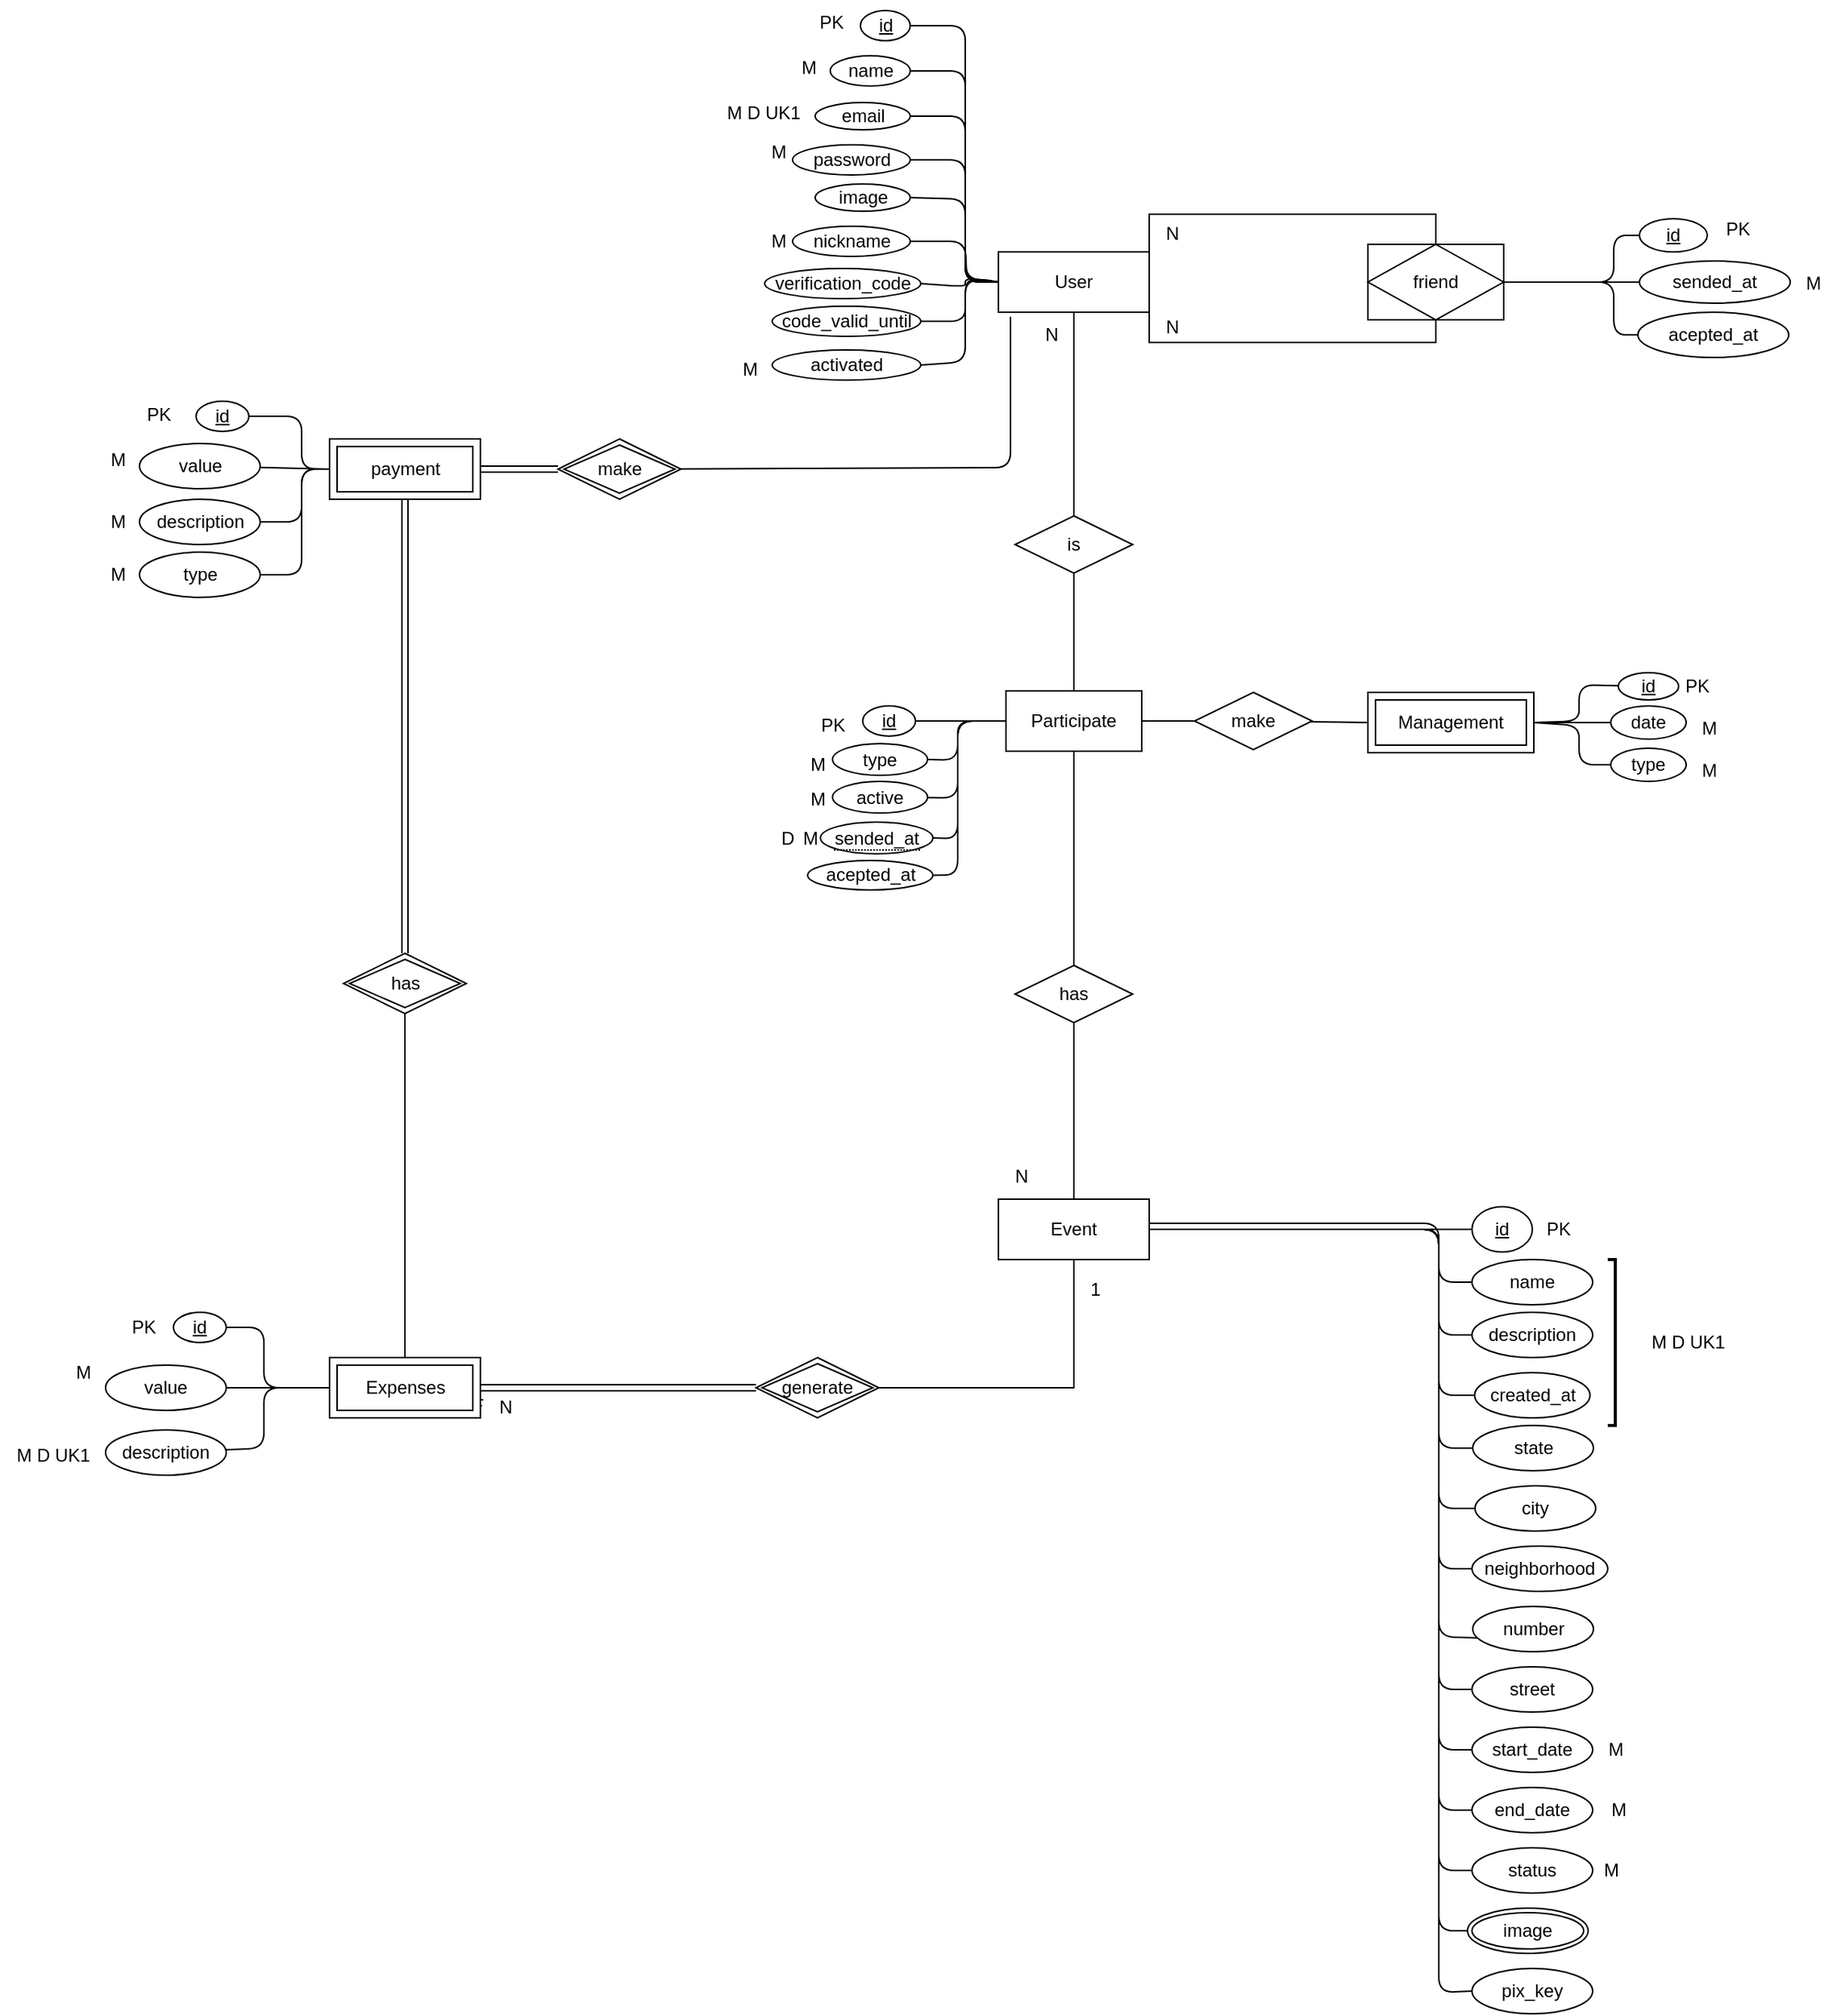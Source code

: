 <mxfile>
    <diagram name="Página-1" id="QmQAAPrOhU4GMJox6sLI">
        <mxGraphModel dx="2169" dy="623" grid="1" gridSize="10" guides="1" tooltips="1" connect="1" arrows="1" fold="1" page="1" pageScale="1" pageWidth="827" pageHeight="1169" math="0" shadow="0">
            <root>
                <mxCell id="0"/>
                <mxCell id="1" parent="0"/>
                <mxCell id="-sqe8g5yzWZDZ1aWcnI--1" style="edgeStyle=orthogonalEdgeStyle;rounded=0;orthogonalLoop=1;jettySize=auto;html=1;exitX=1;exitY=1;exitDx=0;exitDy=0;entryX=0.5;entryY=1;entryDx=0;entryDy=0;endArrow=none;endFill=0;" parent="1" source="-sqe8g5yzWZDZ1aWcnI--3" target="-sqe8g5yzWZDZ1aWcnI--15" edge="1">
                    <mxGeometry relative="1" as="geometry"/>
                </mxCell>
                <mxCell id="123" style="edgeStyle=none;html=1;entryX=0.5;entryY=0;entryDx=0;entryDy=0;endArrow=none;endFill=0;" parent="1" source="-sqe8g5yzWZDZ1aWcnI--3" target="122" edge="1">
                    <mxGeometry relative="1" as="geometry"/>
                </mxCell>
                <mxCell id="149" style="edgeStyle=none;html=1;entryX=1;entryY=0.5;entryDx=0;entryDy=0;endArrow=none;endFill=0;exitX=0;exitY=0.5;exitDx=0;exitDy=0;" parent="1" source="-sqe8g5yzWZDZ1aWcnI--3" target="-sqe8g5yzWZDZ1aWcnI--5" edge="1">
                    <mxGeometry relative="1" as="geometry">
                        <Array as="points">
                            <mxPoint x="250" y="257"/>
                            <mxPoint x="250" y="87"/>
                        </Array>
                    </mxGeometry>
                </mxCell>
                <mxCell id="152" style="edgeStyle=none;html=1;entryX=1;entryY=0.5;entryDx=0;entryDy=0;endArrow=none;endFill=0;exitX=0;exitY=0.5;exitDx=0;exitDy=0;" parent="1" source="-sqe8g5yzWZDZ1aWcnI--3" target="-sqe8g5yzWZDZ1aWcnI--8" edge="1">
                    <mxGeometry relative="1" as="geometry">
                        <Array as="points">
                            <mxPoint x="250" y="257"/>
                            <mxPoint x="250" y="147"/>
                        </Array>
                    </mxGeometry>
                </mxCell>
                <mxCell id="153" style="edgeStyle=none;html=1;entryX=1;entryY=0.5;entryDx=0;entryDy=0;endArrow=none;endFill=0;exitX=0;exitY=0.5;exitDx=0;exitDy=0;" parent="1" source="-sqe8g5yzWZDZ1aWcnI--3" target="-sqe8g5yzWZDZ1aWcnI--12" edge="1">
                    <mxGeometry relative="1" as="geometry">
                        <Array as="points">
                            <mxPoint x="250" y="257"/>
                            <mxPoint x="250" y="176"/>
                        </Array>
                    </mxGeometry>
                </mxCell>
                <mxCell id="154" style="edgeStyle=none;html=1;entryX=1;entryY=0.5;entryDx=0;entryDy=0;endArrow=none;endFill=0;exitX=0;exitY=0.5;exitDx=0;exitDy=0;" parent="1" source="-sqe8g5yzWZDZ1aWcnI--3" target="tt112cmXK7fdP1q24PZr-2" edge="1">
                    <mxGeometry relative="1" as="geometry">
                        <Array as="points">
                            <mxPoint x="250" y="256"/>
                            <mxPoint x="250" y="202"/>
                        </Array>
                    </mxGeometry>
                </mxCell>
                <mxCell id="157" style="edgeStyle=none;html=1;entryX=1;entryY=0.5;entryDx=0;entryDy=0;endArrow=none;endFill=0;exitX=0;exitY=0.5;exitDx=0;exitDy=0;" parent="1" source="-sqe8g5yzWZDZ1aWcnI--3" target="146" edge="1">
                    <mxGeometry relative="1" as="geometry">
                        <Array as="points">
                            <mxPoint x="250" y="254"/>
                            <mxPoint x="250" y="260"/>
                        </Array>
                    </mxGeometry>
                </mxCell>
                <mxCell id="158" style="edgeStyle=none;html=1;entryX=1;entryY=0.5;entryDx=0;entryDy=0;endArrow=none;endFill=0;exitX=0;exitY=0.5;exitDx=0;exitDy=0;" parent="1" source="-sqe8g5yzWZDZ1aWcnI--3" target="147" edge="1">
                    <mxGeometry relative="1" as="geometry">
                        <Array as="points">
                            <mxPoint x="261" y="255"/>
                            <mxPoint x="250" y="257"/>
                            <mxPoint x="250" y="283"/>
                        </Array>
                    </mxGeometry>
                </mxCell>
                <mxCell id="-sqe8g5yzWZDZ1aWcnI--3" value="User" style="whiteSpace=wrap;html=1;align=center;" parent="1" vertex="1">
                    <mxGeometry x="272" y="237" width="100" height="40" as="geometry"/>
                </mxCell>
                <mxCell id="-sqe8g5yzWZDZ1aWcnI--5" value="id" style="ellipse;whiteSpace=wrap;html=1;align=center;fontStyle=4;" parent="1" vertex="1">
                    <mxGeometry x="180.5" y="77" width="33" height="20" as="geometry"/>
                </mxCell>
                <mxCell id="151" style="edgeStyle=none;html=1;entryX=0;entryY=0.5;entryDx=0;entryDy=0;endArrow=none;endFill=0;" parent="1" source="-sqe8g5yzWZDZ1aWcnI--7" target="-sqe8g5yzWZDZ1aWcnI--3" edge="1">
                    <mxGeometry relative="1" as="geometry">
                        <Array as="points">
                            <mxPoint x="250" y="117"/>
                            <mxPoint x="250" y="257"/>
                        </Array>
                    </mxGeometry>
                </mxCell>
                <mxCell id="-sqe8g5yzWZDZ1aWcnI--7" value="name" style="ellipse;whiteSpace=wrap;html=1;align=center;" parent="1" vertex="1">
                    <mxGeometry x="160.5" y="107" width="53" height="20" as="geometry"/>
                </mxCell>
                <mxCell id="-sqe8g5yzWZDZ1aWcnI--8" value="email" style="ellipse;whiteSpace=wrap;html=1;align=center;" parent="1" vertex="1">
                    <mxGeometry x="150.5" y="138" width="63" height="18" as="geometry"/>
                </mxCell>
                <mxCell id="-sqe8g5yzWZDZ1aWcnI--12" value="password" style="ellipse;whiteSpace=wrap;html=1;align=center;" parent="1" vertex="1">
                    <mxGeometry x="135.5" y="166" width="78" height="20" as="geometry"/>
                </mxCell>
                <mxCell id="-sqe8g5yzWZDZ1aWcnI--14" style="edgeStyle=orthogonalEdgeStyle;rounded=0;orthogonalLoop=1;jettySize=auto;html=1;exitX=0.5;exitY=0;exitDx=0;exitDy=0;entryX=1;entryY=0;entryDx=0;entryDy=0;endArrow=none;endFill=0;" parent="1" source="-sqe8g5yzWZDZ1aWcnI--15" target="-sqe8g5yzWZDZ1aWcnI--3" edge="1">
                    <mxGeometry relative="1" as="geometry"/>
                </mxCell>
                <mxCell id="16" style="edgeStyle=none;html=1;entryX=0;entryY=0.5;entryDx=0;entryDy=0;endArrow=none;endFill=0;" parent="1" source="-sqe8g5yzWZDZ1aWcnI--15" target="-sqe8g5yzWZDZ1aWcnI--21" edge="1">
                    <mxGeometry relative="1" as="geometry">
                        <Array as="points">
                            <mxPoint x="680" y="257"/>
                            <mxPoint x="680" y="226"/>
                        </Array>
                    </mxGeometry>
                </mxCell>
                <mxCell id="-sqe8g5yzWZDZ1aWcnI--15" value="friend" style="shape=associativeEntity;whiteSpace=wrap;html=1;align=center;" parent="1" vertex="1">
                    <mxGeometry x="517" y="232" width="90" height="50" as="geometry"/>
                </mxCell>
                <mxCell id="-sqe8g5yzWZDZ1aWcnI--16" value="N" style="text;html=1;align=center;verticalAlign=middle;resizable=0;points=[];autosize=1;strokeColor=none;fillColor=none;" parent="1" vertex="1">
                    <mxGeometry x="372" y="272" width="30" height="30" as="geometry"/>
                </mxCell>
                <mxCell id="-sqe8g5yzWZDZ1aWcnI--17" value="N" style="text;html=1;align=center;verticalAlign=middle;resizable=0;points=[];autosize=1;strokeColor=none;fillColor=none;" parent="1" vertex="1">
                    <mxGeometry x="372" y="210" width="30" height="30" as="geometry"/>
                </mxCell>
                <mxCell id="18" style="edgeStyle=none;html=1;entryX=1;entryY=0.5;entryDx=0;entryDy=0;endArrow=none;endFill=0;" parent="1" source="-sqe8g5yzWZDZ1aWcnI--19" target="-sqe8g5yzWZDZ1aWcnI--15" edge="1">
                    <mxGeometry relative="1" as="geometry"/>
                </mxCell>
                <mxCell id="-sqe8g5yzWZDZ1aWcnI--19" value="sended_at" style="ellipse;whiteSpace=wrap;html=1;align=center;" parent="1" vertex="1">
                    <mxGeometry x="697" y="243" width="100" height="28" as="geometry"/>
                </mxCell>
                <mxCell id="-sqe8g5yzWZDZ1aWcnI--21" value="id" style="ellipse;whiteSpace=wrap;html=1;align=center;fontStyle=4;" parent="1" vertex="1">
                    <mxGeometry x="697" y="215" width="45" height="22" as="geometry"/>
                </mxCell>
                <mxCell id="-sqe8g5yzWZDZ1aWcnI--24" value="PK" style="text;html=1;align=center;verticalAlign=middle;resizable=0;points=[];autosize=1;strokeColor=none;fillColor=none;" parent="1" vertex="1">
                    <mxGeometry x="140.5" y="70" width="40" height="30" as="geometry"/>
                </mxCell>
                <mxCell id="-sqe8g5yzWZDZ1aWcnI--25" value="PK" style="text;html=1;align=center;verticalAlign=middle;resizable=0;points=[];autosize=1;strokeColor=none;fillColor=none;" parent="1" vertex="1">
                    <mxGeometry x="742" y="207" width="40" height="30" as="geometry"/>
                </mxCell>
                <mxCell id="-sqe8g5yzWZDZ1aWcnI--26" value="M" style="text;html=1;align=center;verticalAlign=middle;resizable=0;points=[];autosize=1;strokeColor=none;fillColor=none;" parent="1" vertex="1">
                    <mxGeometry x="130.5" y="100" width="30" height="30" as="geometry"/>
                </mxCell>
                <mxCell id="-sqe8g5yzWZDZ1aWcnI--27" value="M" style="text;html=1;align=center;verticalAlign=middle;resizable=0;points=[];autosize=1;strokeColor=none;fillColor=none;" parent="1" vertex="1">
                    <mxGeometry x="110.5" y="156" width="30" height="30" as="geometry"/>
                </mxCell>
                <mxCell id="-sqe8g5yzWZDZ1aWcnI--29" value="M" style="text;html=1;align=center;verticalAlign=middle;resizable=0;points=[];autosize=1;strokeColor=none;fillColor=none;" parent="1" vertex="1">
                    <mxGeometry x="797" y="243" width="30" height="30" as="geometry"/>
                </mxCell>
                <mxCell id="20" style="edgeStyle=none;html=1;entryX=1;entryY=0.5;entryDx=0;entryDy=0;endArrow=none;endFill=0;exitX=0;exitY=0.5;exitDx=0;exitDy=0;" parent="1" source="-sqe8g5yzWZDZ1aWcnI--32" target="-sqe8g5yzWZDZ1aWcnI--15" edge="1">
                    <mxGeometry relative="1" as="geometry">
                        <Array as="points">
                            <mxPoint x="680" y="292"/>
                            <mxPoint x="680" y="257"/>
                        </Array>
                    </mxGeometry>
                </mxCell>
                <mxCell id="-sqe8g5yzWZDZ1aWcnI--32" value="acepted_at" style="ellipse;whiteSpace=wrap;html=1;align=center;" parent="1" vertex="1">
                    <mxGeometry x="696" y="277" width="100" height="30" as="geometry"/>
                </mxCell>
                <mxCell id="tt112cmXK7fdP1q24PZr-34" style="edgeStyle=orthogonalEdgeStyle;rounded=0;orthogonalLoop=1;jettySize=auto;html=1;exitX=0.5;exitY=1;exitDx=0;exitDy=0;entryX=1;entryY=0.5;entryDx=0;entryDy=0;endArrow=none;endFill=0;" parent="1" source="-sqe8g5yzWZDZ1aWcnI--35" target="tt112cmXK7fdP1q24PZr-32" edge="1">
                    <mxGeometry relative="1" as="geometry"/>
                </mxCell>
                <mxCell id="25" style="edgeStyle=none;html=1;entryX=0;entryY=0.5;entryDx=0;entryDy=0;endArrow=none;endFill=0;exitX=1;exitY=0.5;exitDx=0;exitDy=0;" parent="1" target="-sqe8g5yzWZDZ1aWcnI--39" edge="1">
                    <mxGeometry relative="1" as="geometry">
                        <mxPoint x="333" y="885" as="sourcePoint"/>
                    </mxGeometry>
                </mxCell>
                <mxCell id="26" style="edgeStyle=none;html=1;entryX=0;entryY=0.5;entryDx=0;entryDy=0;endArrow=none;endFill=0;exitX=1;exitY=0.5;exitDx=0;exitDy=0;" parent="1" target="-sqe8g5yzWZDZ1aWcnI--40" edge="1">
                    <mxGeometry relative="1" as="geometry">
                        <Array as="points">
                            <mxPoint x="564" y="885"/>
                            <mxPoint x="564" y="920"/>
                        </Array>
                        <mxPoint x="333" y="885" as="sourcePoint"/>
                    </mxGeometry>
                </mxCell>
                <mxCell id="27" style="edgeStyle=none;html=1;entryX=0;entryY=0.5;entryDx=0;entryDy=0;endArrow=none;endFill=0;exitX=1;exitY=0.5;exitDx=0;exitDy=0;" parent="1" target="-sqe8g5yzWZDZ1aWcnI--41" edge="1">
                    <mxGeometry relative="1" as="geometry">
                        <Array as="points">
                            <mxPoint x="564" y="885"/>
                            <mxPoint x="564" y="955"/>
                        </Array>
                        <mxPoint x="333" y="885" as="sourcePoint"/>
                    </mxGeometry>
                </mxCell>
                <mxCell id="28" style="edgeStyle=none;html=1;entryX=0;entryY=0.5;entryDx=0;entryDy=0;endArrow=none;endFill=0;exitX=1;exitY=0.5;exitDx=0;exitDy=0;" parent="1" target="-sqe8g5yzWZDZ1aWcnI--42" edge="1">
                    <mxGeometry relative="1" as="geometry">
                        <Array as="points">
                            <mxPoint x="564" y="885"/>
                            <mxPoint x="564" y="990"/>
                            <mxPoint x="564" y="1350"/>
                        </Array>
                        <mxPoint x="333" y="885" as="sourcePoint"/>
                    </mxGeometry>
                </mxCell>
                <mxCell id="29" style="edgeStyle=none;html=1;entryX=0;entryY=0.5;entryDx=0;entryDy=0;endArrow=none;endFill=0;exitX=1;exitY=0.5;exitDx=0;exitDy=0;" parent="1" target="-sqe8g5yzWZDZ1aWcnI--53" edge="1">
                    <mxGeometry relative="1" as="geometry">
                        <Array as="points">
                            <mxPoint x="564" y="885"/>
                            <mxPoint x="564" y="1030"/>
                        </Array>
                        <mxPoint x="333" y="885" as="sourcePoint"/>
                    </mxGeometry>
                </mxCell>
                <mxCell id="30" style="edgeStyle=none;html=1;entryX=0;entryY=0.5;entryDx=0;entryDy=0;endArrow=none;endFill=0;exitX=1;exitY=0.5;exitDx=0;exitDy=0;" parent="1" target="-sqe8g5yzWZDZ1aWcnI--46" edge="1">
                    <mxGeometry relative="1" as="geometry">
                        <Array as="points">
                            <mxPoint x="564" y="885"/>
                            <mxPoint x="564" y="1070"/>
                        </Array>
                        <mxPoint x="333" y="885" as="sourcePoint"/>
                    </mxGeometry>
                </mxCell>
                <mxCell id="31" style="edgeStyle=none;html=1;entryX=0;entryY=0.5;entryDx=0;entryDy=0;endArrow=none;endFill=0;exitX=1;exitY=0.5;exitDx=0;exitDy=0;" parent="1" target="-sqe8g5yzWZDZ1aWcnI--48" edge="1">
                    <mxGeometry relative="1" as="geometry">
                        <Array as="points">
                            <mxPoint x="564" y="885"/>
                            <mxPoint x="564" y="1110"/>
                        </Array>
                        <mxPoint x="333" y="885" as="sourcePoint"/>
                    </mxGeometry>
                </mxCell>
                <mxCell id="32" style="edgeStyle=none;html=1;entryX=0.046;entryY=0.694;entryDx=0;entryDy=0;entryPerimeter=0;endArrow=none;endFill=0;exitX=1;exitY=0.5;exitDx=0;exitDy=0;" parent="1" target="-sqe8g5yzWZDZ1aWcnI--50" edge="1">
                    <mxGeometry relative="1" as="geometry">
                        <Array as="points">
                            <mxPoint x="564" y="885"/>
                            <mxPoint x="564" y="1155"/>
                        </Array>
                        <mxPoint x="333" y="885" as="sourcePoint"/>
                    </mxGeometry>
                </mxCell>
                <mxCell id="33" style="edgeStyle=none;html=1;entryX=0;entryY=0.5;entryDx=0;entryDy=0;endArrow=none;endFill=0;" parent="1" target="-sqe8g5yzWZDZ1aWcnI--52" edge="1">
                    <mxGeometry relative="1" as="geometry">
                        <Array as="points">
                            <mxPoint x="564" y="885"/>
                            <mxPoint x="564" y="1190"/>
                        </Array>
                        <mxPoint x="380" y="885" as="sourcePoint"/>
                    </mxGeometry>
                </mxCell>
                <mxCell id="34" style="edgeStyle=none;html=1;entryX=0;entryY=0.5;entryDx=0;entryDy=0;endArrow=none;endFill=0;exitX=1;exitY=0.5;exitDx=0;exitDy=0;" parent="1" target="-sqe8g5yzWZDZ1aWcnI--54" edge="1" source="-sqe8g5yzWZDZ1aWcnI--35">
                    <mxGeometry relative="1" as="geometry">
                        <Array as="points">
                            <mxPoint x="564" y="885"/>
                            <mxPoint x="564" y="1230"/>
                        </Array>
                        <mxPoint x="370" y="890" as="sourcePoint"/>
                    </mxGeometry>
                </mxCell>
                <mxCell id="35" style="edgeStyle=none;html=1;entryX=0;entryY=0.5;entryDx=0;entryDy=0;endArrow=none;endFill=0;" parent="1" target="-sqe8g5yzWZDZ1aWcnI--55" edge="1">
                    <mxGeometry relative="1" as="geometry">
                        <Array as="points">
                            <mxPoint x="564" y="885"/>
                            <mxPoint x="564" y="1270"/>
                        </Array>
                        <mxPoint x="370" y="885" as="sourcePoint"/>
                    </mxGeometry>
                </mxCell>
                <mxCell id="36" style="edgeStyle=none;html=1;entryX=0;entryY=0.5;entryDx=0;entryDy=0;endArrow=none;endFill=0;" parent="1" target="tt112cmXK7fdP1q24PZr-8" edge="1">
                    <mxGeometry relative="1" as="geometry">
                        <Array as="points">
                            <mxPoint x="564" y="885"/>
                            <mxPoint x="564" y="1310"/>
                        </Array>
                        <mxPoint x="370" y="885" as="sourcePoint"/>
                    </mxGeometry>
                </mxCell>
                <mxCell id="38" style="edgeStyle=none;html=1;entryX=0;entryY=0.5;entryDx=0;entryDy=0;endArrow=none;endFill=0;exitX=1;exitY=0.5;exitDx=0;exitDy=0;" parent="1" source="-sqe8g5yzWZDZ1aWcnI--35" target="tt112cmXK7fdP1q24PZr-15" edge="1">
                    <mxGeometry relative="1" as="geometry">
                        <Array as="points">
                            <mxPoint x="564" y="885"/>
                            <mxPoint x="564" y="995"/>
                        </Array>
                        <mxPoint x="333" y="885" as="sourcePoint"/>
                    </mxGeometry>
                </mxCell>
                <mxCell id="129" style="edgeStyle=none;html=1;entryX=0.5;entryY=1;entryDx=0;entryDy=0;endArrow=none;endFill=0;" parent="1" source="-sqe8g5yzWZDZ1aWcnI--35" target="128" edge="1">
                    <mxGeometry relative="1" as="geometry"/>
                </mxCell>
                <mxCell id="-sqe8g5yzWZDZ1aWcnI--35" value="Event" style="whiteSpace=wrap;html=1;align=center;" parent="1" vertex="1">
                    <mxGeometry x="272" y="865" width="100" height="40" as="geometry"/>
                </mxCell>
                <mxCell id="-sqe8g5yzWZDZ1aWcnI--39" value="&lt;u&gt;id&lt;/u&gt;" style="ellipse;whiteSpace=wrap;html=1;align=center;" parent="1" vertex="1">
                    <mxGeometry x="586" y="870" width="40" height="30" as="geometry"/>
                </mxCell>
                <mxCell id="-sqe8g5yzWZDZ1aWcnI--40" value="name" style="ellipse;whiteSpace=wrap;html=1;align=center;fontStyle=0" parent="1" vertex="1">
                    <mxGeometry x="586" y="905" width="80" height="30" as="geometry"/>
                </mxCell>
                <mxCell id="-sqe8g5yzWZDZ1aWcnI--41" value="description" style="ellipse;whiteSpace=wrap;html=1;align=center;" parent="1" vertex="1">
                    <mxGeometry x="586" y="940" width="80" height="30" as="geometry"/>
                </mxCell>
                <mxCell id="-sqe8g5yzWZDZ1aWcnI--42" value="image" style="ellipse;shape=doubleEllipse;margin=3;whiteSpace=wrap;html=1;align=center;" parent="1" vertex="1">
                    <mxGeometry x="583" y="1335" width="80" height="30" as="geometry"/>
                </mxCell>
                <mxCell id="-sqe8g5yzWZDZ1aWcnI--46" value="city" style="ellipse;whiteSpace=wrap;html=1;align=center;" parent="1" vertex="1">
                    <mxGeometry x="588" y="1055" width="80" height="30" as="geometry"/>
                </mxCell>
                <mxCell id="-sqe8g5yzWZDZ1aWcnI--48" value="neighborhood" style="ellipse;whiteSpace=wrap;html=1;align=center;" parent="1" vertex="1">
                    <mxGeometry x="586" y="1095" width="90" height="30" as="geometry"/>
                </mxCell>
                <mxCell id="-sqe8g5yzWZDZ1aWcnI--50" value="number" style="ellipse;whiteSpace=wrap;html=1;align=center;" parent="1" vertex="1">
                    <mxGeometry x="586.5" y="1135" width="80" height="30" as="geometry"/>
                </mxCell>
                <mxCell id="-sqe8g5yzWZDZ1aWcnI--52" value="street" style="ellipse;whiteSpace=wrap;html=1;align=center;" parent="1" vertex="1">
                    <mxGeometry x="586" y="1175" width="80" height="30" as="geometry"/>
                </mxCell>
                <mxCell id="-sqe8g5yzWZDZ1aWcnI--53" value="state" style="ellipse;whiteSpace=wrap;html=1;align=center;" parent="1" vertex="1">
                    <mxGeometry x="586.5" y="1015" width="80" height="30" as="geometry"/>
                </mxCell>
                <mxCell id="-sqe8g5yzWZDZ1aWcnI--54" value="start_date" style="ellipse;whiteSpace=wrap;html=1;align=center;" parent="1" vertex="1">
                    <mxGeometry x="586" y="1215" width="80" height="30" as="geometry"/>
                </mxCell>
                <mxCell id="-sqe8g5yzWZDZ1aWcnI--55" value="end_date" style="ellipse;whiteSpace=wrap;html=1;align=center;" parent="1" vertex="1">
                    <mxGeometry x="586" y="1255" width="80" height="30" as="geometry"/>
                </mxCell>
                <mxCell id="-sqe8g5yzWZDZ1aWcnI--56" value="PK" style="text;html=1;align=center;verticalAlign=middle;resizable=0;points=[];autosize=1;strokeColor=none;fillColor=none;" parent="1" vertex="1">
                    <mxGeometry x="623" y="870" width="40" height="30" as="geometry"/>
                </mxCell>
                <mxCell id="-sqe8g5yzWZDZ1aWcnI--58" value="M" style="text;html=1;align=center;verticalAlign=middle;resizable=0;points=[];autosize=1;strokeColor=none;fillColor=none;" parent="1" vertex="1">
                    <mxGeometry x="668" y="1255" width="30" height="30" as="geometry"/>
                </mxCell>
                <mxCell id="-sqe8g5yzWZDZ1aWcnI--114" value="Management" style="shape=ext;margin=3;double=1;whiteSpace=wrap;html=1;align=center;" parent="1" vertex="1">
                    <mxGeometry x="517" y="529" width="110" height="40" as="geometry"/>
                </mxCell>
                <mxCell id="126" style="edgeStyle=none;html=1;entryX=0;entryY=0.5;entryDx=0;entryDy=0;endArrow=none;endFill=0;" parent="1" source="-sqe8g5yzWZDZ1aWcnI--116" target="125" edge="1">
                    <mxGeometry relative="1" as="geometry"/>
                </mxCell>
                <mxCell id="-sqe8g5yzWZDZ1aWcnI--116" value="Participate" style="whiteSpace=wrap;html=1;align=center;" parent="1" vertex="1">
                    <mxGeometry x="277" y="528" width="90" height="40" as="geometry"/>
                </mxCell>
                <mxCell id="-sqe8g5yzWZDZ1aWcnI--119" value="N" style="text;html=1;align=center;verticalAlign=middle;resizable=0;points=[];autosize=1;strokeColor=none;fillColor=none;" parent="1" vertex="1">
                    <mxGeometry x="291.5" y="277" width="30" height="30" as="geometry"/>
                </mxCell>
                <mxCell id="5" style="edgeStyle=none;html=1;entryX=1;entryY=0.5;entryDx=0;entryDy=0;endArrow=none;endFill=0;" parent="1" source="-sqe8g5yzWZDZ1aWcnI--121" target="-sqe8g5yzWZDZ1aWcnI--114" edge="1">
                    <mxGeometry relative="1" as="geometry">
                        <Array as="points">
                            <mxPoint x="657" y="524"/>
                            <mxPoint x="657" y="548"/>
                        </Array>
                        <mxPoint x="616" y="548" as="targetPoint"/>
                    </mxGeometry>
                </mxCell>
                <mxCell id="-sqe8g5yzWZDZ1aWcnI--121" value="id" style="ellipse;whiteSpace=wrap;html=1;align=center;fontStyle=4;" parent="1" vertex="1">
                    <mxGeometry x="683" y="516" width="40" height="18" as="geometry"/>
                </mxCell>
                <mxCell id="21" style="edgeStyle=none;html=1;entryX=0;entryY=0.5;entryDx=0;entryDy=0;endArrow=none;endFill=0;" parent="1" source="-sqe8g5yzWZDZ1aWcnI--123" target="-sqe8g5yzWZDZ1aWcnI--116" edge="1">
                    <mxGeometry relative="1" as="geometry"/>
                </mxCell>
                <mxCell id="4" style="edgeStyle=none;html=1;endArrow=none;endFill=0;entryX=1;entryY=0.5;entryDx=0;entryDy=0;" parent="1" source="-sqe8g5yzWZDZ1aWcnI--125" target="-sqe8g5yzWZDZ1aWcnI--114" edge="1">
                    <mxGeometry relative="1" as="geometry">
                        <mxPoint x="657" y="504" as="targetPoint"/>
                    </mxGeometry>
                </mxCell>
                <mxCell id="-sqe8g5yzWZDZ1aWcnI--125" value="date" style="ellipse;whiteSpace=wrap;html=1;align=center;" parent="1" vertex="1">
                    <mxGeometry x="678" y="538" width="50" height="22" as="geometry"/>
                </mxCell>
                <mxCell id="-sqe8g5yzWZDZ1aWcnI--128" value="PK" style="text;html=1;align=center;verticalAlign=middle;resizable=0;points=[];autosize=1;strokeColor=none;fillColor=none;" parent="1" vertex="1">
                    <mxGeometry x="715" y="510" width="40" height="30" as="geometry"/>
                </mxCell>
                <mxCell id="-sqe8g5yzWZDZ1aWcnI--129" value="PK" style="text;html=1;align=center;verticalAlign=middle;resizable=0;points=[];autosize=1;strokeColor=none;fillColor=none;" parent="1" vertex="1">
                    <mxGeometry x="142" y="536" width="40" height="30" as="geometry"/>
                </mxCell>
                <mxCell id="-sqe8g5yzWZDZ1aWcnI--131" value="M" style="text;html=1;align=center;verticalAlign=middle;resizable=0;points=[];autosize=1;strokeColor=none;fillColor=none;" parent="1" vertex="1">
                    <mxGeometry x="728" y="538" width="30" height="30" as="geometry"/>
                </mxCell>
                <mxCell id="-sqe8g5yzWZDZ1aWcnI--138" value="N" style="text;html=1;align=center;verticalAlign=middle;resizable=0;points=[];autosize=1;strokeColor=none;fillColor=none;" parent="1" vertex="1">
                    <mxGeometry x="272" y="835" width="30" height="30" as="geometry"/>
                </mxCell>
                <mxCell id="tt112cmXK7fdP1q24PZr-1" value="M" style="text;html=1;align=center;verticalAlign=middle;resizable=0;points=[];autosize=1;strokeColor=none;fillColor=none;" parent="1" vertex="1">
                    <mxGeometry x="666" y="1215" width="30" height="30" as="geometry"/>
                </mxCell>
                <mxCell id="tt112cmXK7fdP1q24PZr-2" value="image" style="ellipse;whiteSpace=wrap;html=1;align=center;" parent="1" vertex="1">
                    <mxGeometry x="150.5" y="192" width="63" height="18" as="geometry"/>
                </mxCell>
                <mxCell id="155" style="edgeStyle=none;html=1;entryX=0;entryY=0.5;entryDx=0;entryDy=0;endArrow=none;endFill=0;exitX=1;exitY=0.5;exitDx=0;exitDy=0;" parent="1" source="tt112cmXK7fdP1q24PZr-4" target="-sqe8g5yzWZDZ1aWcnI--3" edge="1">
                    <mxGeometry relative="1" as="geometry">
                        <Array as="points">
                            <mxPoint x="250" y="230"/>
                            <mxPoint x="251" y="255"/>
                        </Array>
                    </mxGeometry>
                </mxCell>
                <mxCell id="tt112cmXK7fdP1q24PZr-4" value="nickname" style="ellipse;whiteSpace=wrap;html=1;align=center;" parent="1" vertex="1">
                    <mxGeometry x="135.5" y="220" width="78" height="20" as="geometry"/>
                </mxCell>
                <mxCell id="tt112cmXK7fdP1q24PZr-6" value="M" style="text;html=1;align=center;verticalAlign=middle;resizable=0;points=[];autosize=1;strokeColor=none;fillColor=none;" parent="1" vertex="1">
                    <mxGeometry x="110.5" y="215" width="30" height="30" as="geometry"/>
                </mxCell>
                <mxCell id="tt112cmXK7fdP1q24PZr-8" value="status" style="ellipse;whiteSpace=wrap;html=1;align=center;" parent="1" vertex="1">
                    <mxGeometry x="586" y="1295" width="80" height="30" as="geometry"/>
                </mxCell>
                <mxCell id="tt112cmXK7fdP1q24PZr-10" value="M" style="text;html=1;align=center;verticalAlign=middle;resizable=0;points=[];autosize=1;strokeColor=none;fillColor=none;" parent="1" vertex="1">
                    <mxGeometry x="663" y="1295" width="30" height="30" as="geometry"/>
                </mxCell>
                <mxCell id="tt112cmXK7fdP1q24PZr-11" value="" style="strokeWidth=2;html=1;shape=mxgraph.flowchart.annotation_1;align=left;pointerEvents=1;rotation=-180;" parent="1" vertex="1">
                    <mxGeometry x="676" y="905" width="5" height="110" as="geometry"/>
                </mxCell>
                <mxCell id="tt112cmXK7fdP1q24PZr-12" value="M D UK1" style="text;html=1;align=center;verticalAlign=middle;resizable=0;points=[];autosize=1;strokeColor=none;fillColor=none;" parent="1" vertex="1">
                    <mxGeometry x="694" y="945" width="70" height="30" as="geometry"/>
                </mxCell>
                <mxCell id="tt112cmXK7fdP1q24PZr-15" value="created_at" style="ellipse;whiteSpace=wrap;html=1;align=center;" parent="1" vertex="1">
                    <mxGeometry x="587.75" y="980" width="76.5" height="30" as="geometry"/>
                </mxCell>
                <mxCell id="tt112cmXK7fdP1q24PZr-18" value="M D UK1" style="text;html=1;align=center;verticalAlign=middle;resizable=0;points=[];autosize=1;strokeColor=none;fillColor=none;" parent="1" vertex="1">
                    <mxGeometry x="80.5" y="130" width="70" height="30" as="geometry"/>
                </mxCell>
                <mxCell id="tt112cmXK7fdP1q24PZr-35" style="edgeStyle=orthogonalEdgeStyle;rounded=0;orthogonalLoop=1;jettySize=auto;html=1;exitX=0;exitY=0.5;exitDx=0;exitDy=0;entryX=1;entryY=0.5;entryDx=0;entryDy=0;endArrow=none;endFill=0;shape=link;" parent="1" source="tt112cmXK7fdP1q24PZr-32" target="tt112cmXK7fdP1q24PZr-33" edge="1">
                    <mxGeometry relative="1" as="geometry"/>
                </mxCell>
                <mxCell id="tt112cmXK7fdP1q24PZr-32" value="generate" style="shape=rhombus;double=1;perimeter=rhombusPerimeter;whiteSpace=wrap;html=1;align=center;" parent="1" vertex="1">
                    <mxGeometry x="111.25" y="970" width="81.5" height="40" as="geometry"/>
                </mxCell>
                <mxCell id="tt112cmXK7fdP1q24PZr-33" value="Expenses" style="shape=ext;margin=3;double=1;whiteSpace=wrap;html=1;align=center;" parent="1" vertex="1">
                    <mxGeometry x="-171.5" y="970" width="100" height="40" as="geometry"/>
                </mxCell>
                <mxCell id="69" value="" style="edgeStyle=none;shape=link;html=1;" parent="1" source="tt112cmXK7fdP1q24PZr-36" target="tt112cmXK7fdP1q24PZr-33" edge="1">
                    <mxGeometry relative="1" as="geometry"/>
                </mxCell>
                <mxCell id="tt112cmXK7fdP1q24PZr-36" value="N" style="text;html=1;align=center;verticalAlign=middle;resizable=0;points=[];autosize=1;strokeColor=none;fillColor=none;" parent="1" vertex="1">
                    <mxGeometry x="-70" y="988" width="30" height="30" as="geometry"/>
                </mxCell>
                <mxCell id="tt112cmXK7fdP1q24PZr-37" value="1" style="text;html=1;align=center;verticalAlign=middle;resizable=0;points=[];autosize=1;strokeColor=none;fillColor=none;" parent="1" vertex="1">
                    <mxGeometry x="321" y="910" width="30" height="30" as="geometry"/>
                </mxCell>
                <mxCell id="22" style="edgeStyle=none;html=1;entryX=0;entryY=0.5;entryDx=0;entryDy=0;endArrow=none;endFill=0;" parent="1" source="tt112cmXK7fdP1q24PZr-38" target="tt112cmXK7fdP1q24PZr-33" edge="1">
                    <mxGeometry relative="1" as="geometry">
                        <Array as="points">
                            <mxPoint x="-215" y="950"/>
                            <mxPoint x="-215" y="990"/>
                        </Array>
                    </mxGeometry>
                </mxCell>
                <mxCell id="tt112cmXK7fdP1q24PZr-38" value="id" style="ellipse;whiteSpace=wrap;html=1;align=center;fontStyle=4;" parent="1" vertex="1">
                    <mxGeometry x="-275" y="940" width="35" height="20" as="geometry"/>
                </mxCell>
                <mxCell id="23" style="edgeStyle=none;html=1;entryX=0;entryY=0.5;entryDx=0;entryDy=0;endArrow=none;endFill=0;" parent="1" source="tt112cmXK7fdP1q24PZr-40" target="tt112cmXK7fdP1q24PZr-33" edge="1">
                    <mxGeometry relative="1" as="geometry"/>
                </mxCell>
                <mxCell id="tt112cmXK7fdP1q24PZr-40" value="value" style="ellipse;whiteSpace=wrap;html=1;align=center;fontStyle=0" parent="1" vertex="1">
                    <mxGeometry x="-320" y="975" width="80" height="30" as="geometry"/>
                </mxCell>
                <mxCell id="24" style="edgeStyle=none;html=1;entryX=0;entryY=0.5;entryDx=0;entryDy=0;endArrow=none;endFill=0;" parent="1" source="tt112cmXK7fdP1q24PZr-41" target="tt112cmXK7fdP1q24PZr-33" edge="1">
                    <mxGeometry relative="1" as="geometry">
                        <Array as="points">
                            <mxPoint x="-215" y="1030"/>
                            <mxPoint x="-215" y="990"/>
                        </Array>
                    </mxGeometry>
                </mxCell>
                <mxCell id="tt112cmXK7fdP1q24PZr-41" value="description" style="ellipse;whiteSpace=wrap;html=1;align=center;fontStyle=0" parent="1" vertex="1">
                    <mxGeometry x="-320" y="1018" width="80" height="30" as="geometry"/>
                </mxCell>
                <mxCell id="tt112cmXK7fdP1q24PZr-42" value="M" style="text;html=1;align=center;verticalAlign=middle;resizable=0;points=[];autosize=1;strokeColor=none;fillColor=none;" parent="1" vertex="1">
                    <mxGeometry x="-350" y="965" width="30" height="30" as="geometry"/>
                </mxCell>
                <mxCell id="tt112cmXK7fdP1q24PZr-45" value="M D UK1" style="text;html=1;align=center;verticalAlign=middle;resizable=0;points=[];autosize=1;strokeColor=none;fillColor=none;" parent="1" vertex="1">
                    <mxGeometry x="-390" y="1020" width="70" height="30" as="geometry"/>
                </mxCell>
                <mxCell id="tt112cmXK7fdP1q24PZr-46" value="PK" style="text;html=1;align=center;verticalAlign=middle;resizable=0;points=[];autosize=1;strokeColor=none;fillColor=none;" parent="1" vertex="1">
                    <mxGeometry x="-315" y="935" width="40" height="30" as="geometry"/>
                </mxCell>
                <mxCell id="3" style="edgeStyle=none;html=1;endArrow=none;endFill=0;entryX=1;entryY=0.5;entryDx=0;entryDy=0;" parent="1" source="2" target="-sqe8g5yzWZDZ1aWcnI--114" edge="1">
                    <mxGeometry relative="1" as="geometry">
                        <Array as="points">
                            <mxPoint x="657" y="577"/>
                            <mxPoint x="657" y="551"/>
                        </Array>
                        <mxPoint x="667" y="548" as="targetPoint"/>
                    </mxGeometry>
                </mxCell>
                <mxCell id="2" value="type" style="ellipse;whiteSpace=wrap;html=1;align=center;" parent="1" vertex="1">
                    <mxGeometry x="678" y="566" width="50" height="22" as="geometry"/>
                </mxCell>
                <mxCell id="6" value="M" style="text;html=1;align=center;verticalAlign=middle;resizable=0;points=[];autosize=1;strokeColor=none;fillColor=none;" parent="1" vertex="1">
                    <mxGeometry x="728" y="566" width="30" height="30" as="geometry"/>
                </mxCell>
                <mxCell id="41" style="edgeStyle=none;html=1;entryX=0.5;entryY=0;entryDx=0;entryDy=0;endArrow=none;endFill=0;" parent="1" source="40" target="tt112cmXK7fdP1q24PZr-33" edge="1">
                    <mxGeometry relative="1" as="geometry">
                        <mxPoint x="-112.25" y="960" as="targetPoint"/>
                    </mxGeometry>
                </mxCell>
                <mxCell id="40" value="has" style="shape=rhombus;double=1;perimeter=rhombusPerimeter;whiteSpace=wrap;html=1;align=center;" parent="1" vertex="1">
                    <mxGeometry x="-162.25" y="702" width="81.5" height="40" as="geometry"/>
                </mxCell>
                <mxCell id="43" style="edgeStyle=none;html=1;entryX=0.5;entryY=0;entryDx=0;entryDy=0;endArrow=none;endFill=0;exitX=0.5;exitY=1;exitDx=0;exitDy=0;shape=link;" parent="1" source="49" target="40" edge="1">
                    <mxGeometry relative="1" as="geometry">
                        <mxPoint x="-120" y="560" as="sourcePoint"/>
                    </mxGeometry>
                </mxCell>
                <mxCell id="66" style="edgeStyle=none;html=1;endArrow=none;endFill=0;" parent="1" source="45" edge="1">
                    <mxGeometry relative="1" as="geometry">
                        <mxPoint x="280" y="280" as="targetPoint"/>
                        <Array as="points">
                            <mxPoint x="280" y="380"/>
                        </Array>
                    </mxGeometry>
                </mxCell>
                <mxCell id="45" value="make" style="shape=rhombus;double=1;perimeter=rhombusPerimeter;whiteSpace=wrap;html=1;align=center;" parent="1" vertex="1">
                    <mxGeometry x="-20" y="361" width="81.5" height="40" as="geometry"/>
                </mxCell>
                <mxCell id="54" style="edgeStyle=none;html=1;entryX=0;entryY=0.5;entryDx=0;entryDy=0;endArrow=none;endFill=0;" parent="1" source="48" target="49" edge="1">
                    <mxGeometry relative="1" as="geometry">
                        <Array as="points">
                            <mxPoint x="-190" y="346"/>
                            <mxPoint x="-190" y="381"/>
                        </Array>
                    </mxGeometry>
                </mxCell>
                <mxCell id="48" value="id" style="ellipse;whiteSpace=wrap;html=1;align=center;fontStyle=4;" parent="1" vertex="1">
                    <mxGeometry x="-260" y="336" width="35" height="20" as="geometry"/>
                </mxCell>
                <mxCell id="50" style="edgeStyle=none;html=1;endArrow=none;endFill=0;shape=link;" parent="1" source="49" target="45" edge="1">
                    <mxGeometry relative="1" as="geometry"/>
                </mxCell>
                <mxCell id="49" value="payment" style="shape=ext;margin=3;double=1;whiteSpace=wrap;html=1;align=center;" parent="1" vertex="1">
                    <mxGeometry x="-171.5" y="361" width="100" height="40" as="geometry"/>
                </mxCell>
                <mxCell id="55" value="PK" style="text;html=1;align=center;verticalAlign=middle;resizable=0;points=[];autosize=1;strokeColor=none;fillColor=none;" parent="1" vertex="1">
                    <mxGeometry x="-305" y="330" width="40" height="30" as="geometry"/>
                </mxCell>
                <mxCell id="57" style="edgeStyle=none;html=1;entryX=0;entryY=0.5;entryDx=0;entryDy=0;endArrow=none;endFill=0;" parent="1" source="56" target="49" edge="1">
                    <mxGeometry relative="1" as="geometry"/>
                </mxCell>
                <mxCell id="56" value="value" style="ellipse;whiteSpace=wrap;html=1;align=center;fontStyle=0" parent="1" vertex="1">
                    <mxGeometry x="-297.5" y="364" width="80" height="30" as="geometry"/>
                </mxCell>
                <mxCell id="59" style="edgeStyle=none;html=1;entryX=0;entryY=0.5;entryDx=0;entryDy=0;endArrow=none;endFill=0;" parent="1" source="58" target="49" edge="1">
                    <mxGeometry relative="1" as="geometry">
                        <Array as="points">
                            <mxPoint x="-190" y="416"/>
                            <mxPoint x="-190" y="381"/>
                        </Array>
                    </mxGeometry>
                </mxCell>
                <mxCell id="58" value="description" style="ellipse;whiteSpace=wrap;html=1;align=center;fontStyle=0" parent="1" vertex="1">
                    <mxGeometry x="-297.5" y="401" width="80" height="30" as="geometry"/>
                </mxCell>
                <mxCell id="61" style="edgeStyle=none;html=1;entryX=0;entryY=0.5;entryDx=0;entryDy=0;endArrow=none;endFill=0;" parent="1" source="60" target="49" edge="1">
                    <mxGeometry relative="1" as="geometry">
                        <Array as="points">
                            <mxPoint x="-190" y="451"/>
                            <mxPoint x="-190" y="381"/>
                        </Array>
                    </mxGeometry>
                </mxCell>
                <mxCell id="60" value="type" style="ellipse;whiteSpace=wrap;html=1;align=center;fontStyle=0" parent="1" vertex="1">
                    <mxGeometry x="-297.5" y="436" width="80" height="30" as="geometry"/>
                </mxCell>
                <mxCell id="62" value="M" style="text;html=1;align=center;verticalAlign=middle;resizable=0;points=[];autosize=1;strokeColor=none;fillColor=none;" parent="1" vertex="1">
                    <mxGeometry x="-327.5" y="360" width="30" height="30" as="geometry"/>
                </mxCell>
                <mxCell id="63" value="M" style="text;html=1;align=center;verticalAlign=middle;resizable=0;points=[];autosize=1;strokeColor=none;fillColor=none;" parent="1" vertex="1">
                    <mxGeometry x="-327.5" y="401" width="30" height="30" as="geometry"/>
                </mxCell>
                <mxCell id="64" value="M" style="text;html=1;align=center;verticalAlign=middle;resizable=0;points=[];autosize=1;strokeColor=none;fillColor=none;" parent="1" vertex="1">
                    <mxGeometry x="-327.5" y="436" width="30" height="30" as="geometry"/>
                </mxCell>
                <mxCell id="74" style="edgeStyle=none;html=1;entryX=0;entryY=0.5;entryDx=0;entryDy=0;endArrow=none;endFill=0;startArrow=none;" parent="1" source="-sqe8g5yzWZDZ1aWcnI--123" target="-sqe8g5yzWZDZ1aWcnI--116" edge="1">
                    <mxGeometry relative="1" as="geometry">
                        <mxPoint x="105" y="544" as="targetPoint"/>
                        <Array as="points"/>
                    </mxGeometry>
                </mxCell>
                <mxCell id="80" style="edgeStyle=none;html=1;entryX=0;entryY=0.5;entryDx=0;entryDy=0;endArrow=none;endFill=0;exitX=1;exitY=0.5;exitDx=0;exitDy=0;" parent="1" source="72" target="-sqe8g5yzWZDZ1aWcnI--116" edge="1">
                    <mxGeometry relative="1" as="geometry">
                        <Array as="points">
                            <mxPoint x="245" y="574"/>
                            <mxPoint x="245" y="548"/>
                        </Array>
                    </mxGeometry>
                </mxCell>
                <mxCell id="72" value="type" style="ellipse;whiteSpace=wrap;html=1;align=center;fontStyle=0" parent="1" vertex="1">
                    <mxGeometry x="162" y="563" width="63" height="21" as="geometry"/>
                </mxCell>
                <mxCell id="73" value="M" style="text;html=1;align=center;verticalAlign=middle;resizable=0;points=[];autosize=1;strokeColor=none;fillColor=none;" parent="1" vertex="1">
                    <mxGeometry x="137" y="562" width="30" height="30" as="geometry"/>
                </mxCell>
                <mxCell id="-sqe8g5yzWZDZ1aWcnI--123" value="id" style="ellipse;whiteSpace=wrap;html=1;align=center;fontStyle=4;" parent="1" vertex="1">
                    <mxGeometry x="182" y="538" width="35" height="20" as="geometry"/>
                </mxCell>
                <mxCell id="95" style="edgeStyle=none;html=1;entryX=0;entryY=0.5;entryDx=0;entryDy=0;endArrow=none;endFill=0;" parent="1" source="94" target="-sqe8g5yzWZDZ1aWcnI--116" edge="1">
                    <mxGeometry relative="1" as="geometry">
                        <Array as="points">
                            <mxPoint x="245" y="599"/>
                            <mxPoint x="245" y="548"/>
                        </Array>
                    </mxGeometry>
                </mxCell>
                <mxCell id="94" value="active" style="ellipse;whiteSpace=wrap;html=1;align=center;fontStyle=0" parent="1" vertex="1">
                    <mxGeometry x="162" y="588" width="63" height="21" as="geometry"/>
                </mxCell>
                <mxCell id="96" value="M" style="text;html=1;align=center;verticalAlign=middle;resizable=0;points=[];autosize=1;strokeColor=none;fillColor=none;" parent="1" vertex="1">
                    <mxGeometry x="137" y="585" width="30" height="30" as="geometry"/>
                </mxCell>
                <mxCell id="118" style="edgeStyle=none;html=1;entryX=0;entryY=0.5;entryDx=0;entryDy=0;endArrow=none;endFill=0;exitX=1;exitY=0.5;exitDx=0;exitDy=0;" parent="1" source="144" edge="1">
                    <mxGeometry relative="1" as="geometry">
                        <mxPoint x="228.5" y="625" as="sourcePoint"/>
                        <mxPoint x="272" y="548" as="targetPoint"/>
                        <Array as="points">
                            <mxPoint x="245" y="626"/>
                            <mxPoint x="245" y="548"/>
                        </Array>
                    </mxGeometry>
                </mxCell>
                <mxCell id="119" value="M" style="text;html=1;align=center;verticalAlign=middle;resizable=0;points=[];autosize=1;strokeColor=none;fillColor=none;" parent="1" vertex="1">
                    <mxGeometry x="132" y="610.5" width="30" height="30" as="geometry"/>
                </mxCell>
                <mxCell id="120" value="D" style="text;html=1;align=center;verticalAlign=middle;resizable=0;points=[];autosize=1;strokeColor=none;fillColor=none;" parent="1" vertex="1">
                    <mxGeometry x="117" y="610.5" width="30" height="30" as="geometry"/>
                </mxCell>
                <mxCell id="124" style="edgeStyle=none;html=1;entryX=0.5;entryY=0;entryDx=0;entryDy=0;endArrow=none;endFill=0;" parent="1" source="122" target="-sqe8g5yzWZDZ1aWcnI--116" edge="1">
                    <mxGeometry relative="1" as="geometry"/>
                </mxCell>
                <mxCell id="122" value="is" style="shape=rhombus;perimeter=rhombusPerimeter;whiteSpace=wrap;html=1;align=center;" parent="1" vertex="1">
                    <mxGeometry x="283" y="412" width="78" height="38" as="geometry"/>
                </mxCell>
                <mxCell id="127" style="edgeStyle=none;html=1;entryX=0;entryY=0.5;entryDx=0;entryDy=0;endArrow=none;endFill=0;" parent="1" source="125" target="-sqe8g5yzWZDZ1aWcnI--114" edge="1">
                    <mxGeometry relative="1" as="geometry"/>
                </mxCell>
                <mxCell id="125" value="make" style="shape=rhombus;perimeter=rhombusPerimeter;whiteSpace=wrap;html=1;align=center;" parent="1" vertex="1">
                    <mxGeometry x="402" y="529" width="78" height="38" as="geometry"/>
                </mxCell>
                <mxCell id="130" style="edgeStyle=none;html=1;entryX=0.5;entryY=1;entryDx=0;entryDy=0;endArrow=none;endFill=0;" parent="1" source="128" target="-sqe8g5yzWZDZ1aWcnI--116" edge="1">
                    <mxGeometry relative="1" as="geometry"/>
                </mxCell>
                <mxCell id="128" value="has" style="shape=rhombus;perimeter=rhombusPerimeter;whiteSpace=wrap;html=1;align=center;" parent="1" vertex="1">
                    <mxGeometry x="283" y="710" width="78" height="38" as="geometry"/>
                </mxCell>
                <mxCell id="137" style="edgeStyle=none;html=1;endArrow=none;endFill=0;exitX=1;exitY=0.5;exitDx=0;exitDy=0;entryX=0;entryY=0.5;entryDx=0;entryDy=0;" parent="1" source="133" target="-sqe8g5yzWZDZ1aWcnI--116" edge="1">
                    <mxGeometry relative="1" as="geometry">
                        <mxPoint x="233.5" y="650.25" as="sourcePoint"/>
                        <mxPoint x="270" y="530" as="targetPoint"/>
                        <Array as="points">
                            <mxPoint x="245" y="650"/>
                            <mxPoint x="245" y="548"/>
                        </Array>
                    </mxGeometry>
                </mxCell>
                <mxCell id="133" value="acepted_at" style="ellipse;whiteSpace=wrap;html=1;align=center;" parent="1" vertex="1">
                    <mxGeometry x="145.5" y="640.5" width="83" height="19.5" as="geometry"/>
                </mxCell>
                <mxCell id="144" value="&lt;span style=&quot;border-bottom: 1px dotted&quot;&gt;sended_at&lt;/span&gt;" style="ellipse;whiteSpace=wrap;html=1;align=center;" parent="1" vertex="1">
                    <mxGeometry x="154" y="615" width="74.5" height="21" as="geometry"/>
                </mxCell>
                <mxCell id="146" value="verification_code" style="ellipse;whiteSpace=wrap;html=1;align=center;" parent="1" vertex="1">
                    <mxGeometry x="117" y="248" width="103.5" height="20" as="geometry"/>
                </mxCell>
                <mxCell id="147" value="code_valid_until" style="ellipse;whiteSpace=wrap;html=1;align=center;" parent="1" vertex="1">
                    <mxGeometry x="122" y="273" width="98.5" height="20" as="geometry"/>
                </mxCell>
                <mxCell id="159" style="edgeStyle=none;html=1;entryX=0;entryY=0.5;entryDx=0;entryDy=0;endArrow=none;endFill=0;exitX=1;exitY=0.5;exitDx=0;exitDy=0;" parent="1" source="148" target="-sqe8g5yzWZDZ1aWcnI--3" edge="1">
                    <mxGeometry relative="1" as="geometry">
                        <Array as="points">
                            <mxPoint x="250" y="310"/>
                            <mxPoint x="250" y="255"/>
                        </Array>
                    </mxGeometry>
                </mxCell>
                <mxCell id="148" value="activated" style="ellipse;whiteSpace=wrap;html=1;align=center;" parent="1" vertex="1">
                    <mxGeometry x="122" y="302" width="98.5" height="20" as="geometry"/>
                </mxCell>
                <mxCell id="162" value="M" style="text;html=1;align=center;verticalAlign=middle;resizable=0;points=[];autosize=1;strokeColor=none;fillColor=none;" parent="1" vertex="1">
                    <mxGeometry x="92" y="300" width="30" height="30" as="geometry"/>
                </mxCell>
                <mxCell id="165" style="edgeStyle=none;html=1;entryX=1;entryY=0.5;entryDx=0;entryDy=0;exitX=0;exitY=0.5;exitDx=0;exitDy=0;endArrow=none;endFill=0;" edge="1" parent="1" source="164">
                    <mxGeometry relative="1" as="geometry">
                        <mxPoint x="586" y="1386" as="sourcePoint"/>
                        <mxPoint x="372" y="881" as="targetPoint"/>
                        <Array as="points">
                            <mxPoint x="564" y="1391"/>
                            <mxPoint x="564" y="881"/>
                        </Array>
                    </mxGeometry>
                </mxCell>
                <mxCell id="164" value="pix_key" style="ellipse;whiteSpace=wrap;html=1;align=center;" vertex="1" parent="1">
                    <mxGeometry x="586" y="1375" width="80" height="30" as="geometry"/>
                </mxCell>
            </root>
        </mxGraphModel>
    </diagram>
</mxfile>